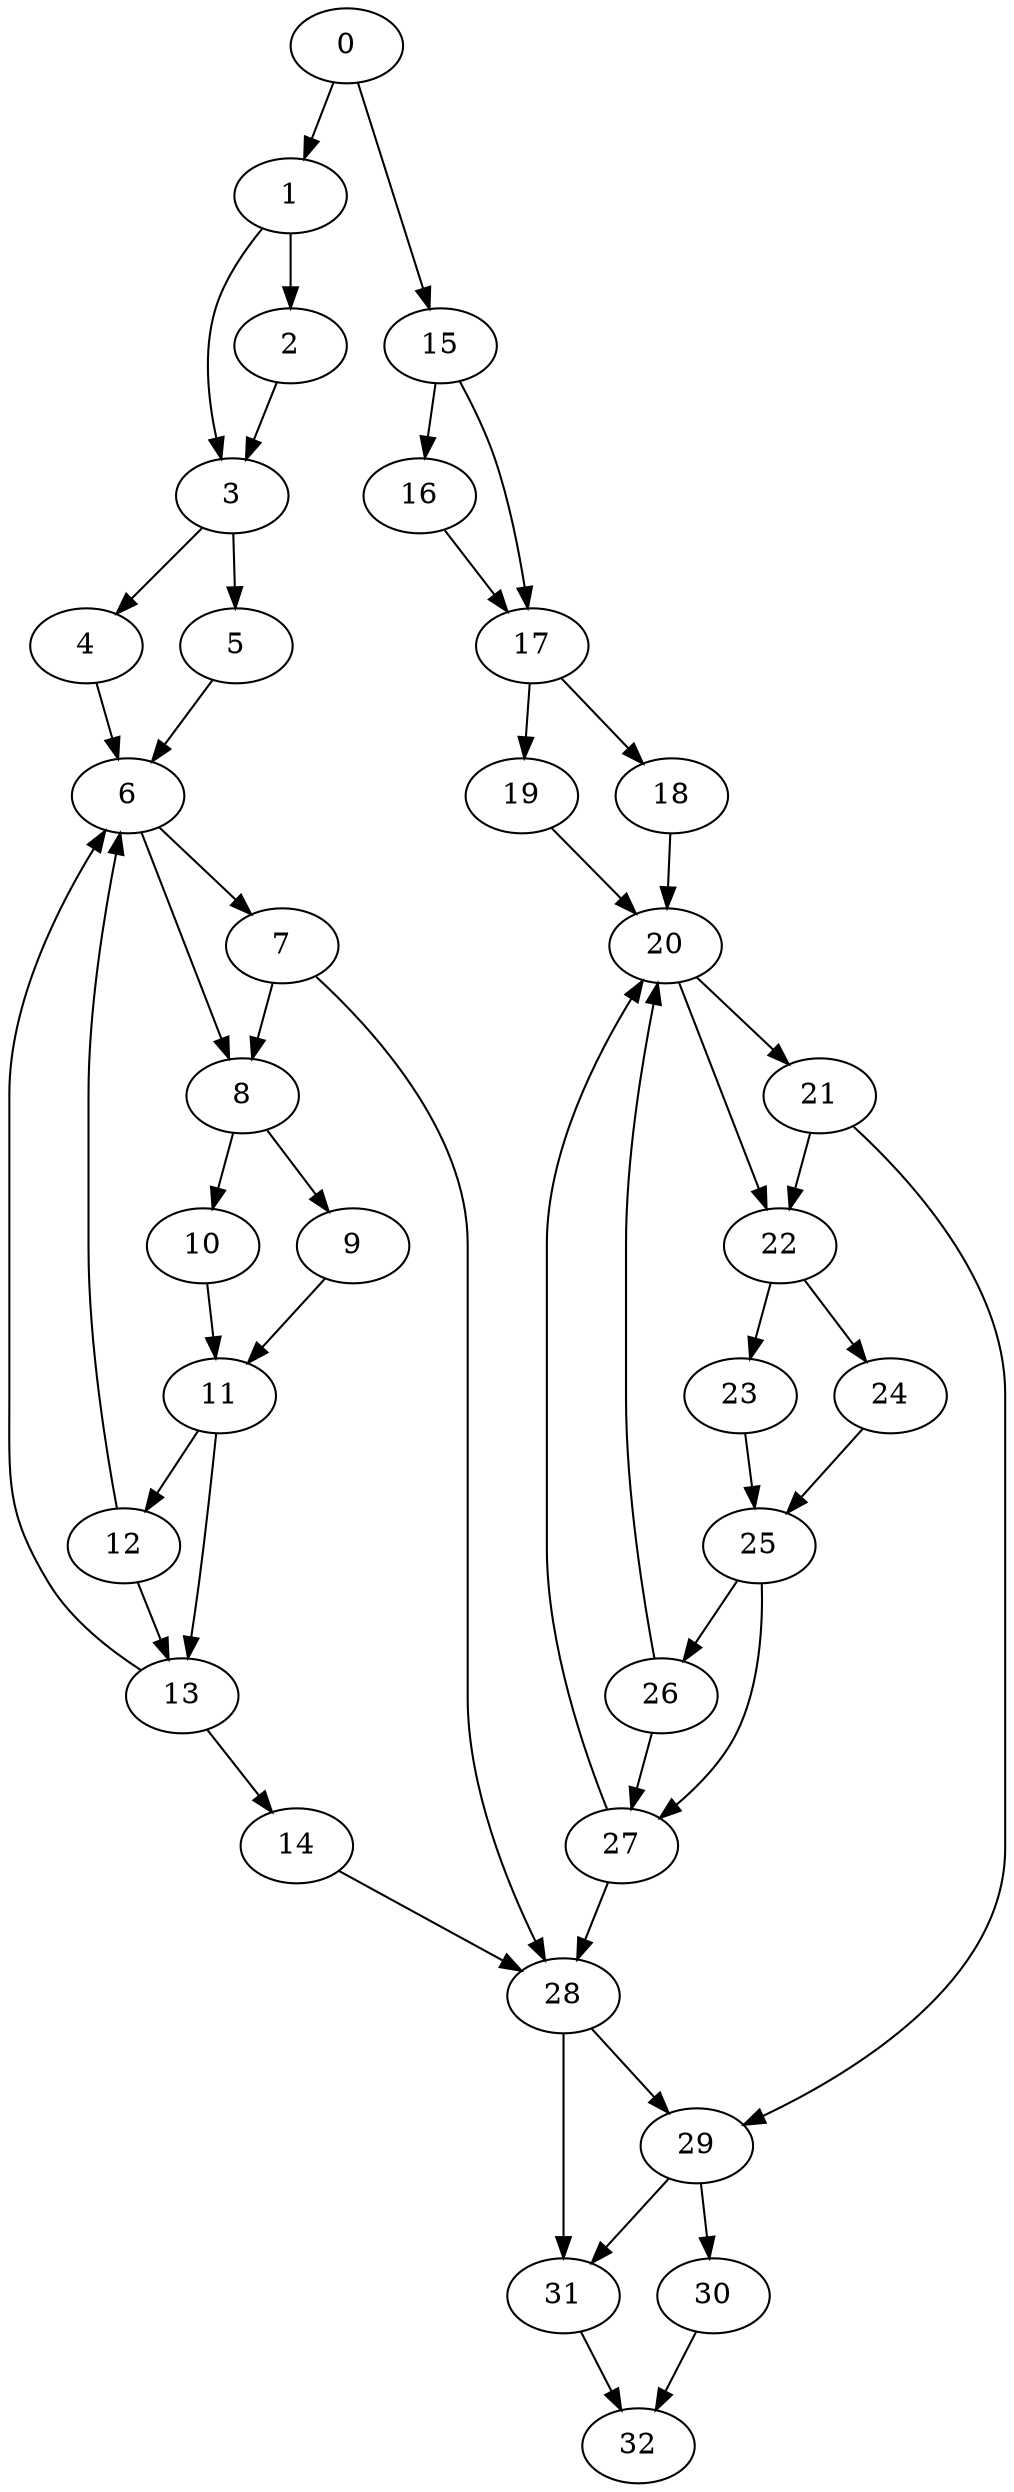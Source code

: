 digraph {
	0
	1
	2
	3
	4
	5
	6
	7
	8
	9
	10
	11
	12
	13
	14
	15
	16
	17
	18
	19
	20
	21
	22
	23
	24
	25
	26
	27
	28
	29
	30
	31
	32
	11 -> 12
	0 -> 15
	15 -> 16
	20 -> 22
	21 -> 22
	25 -> 27
	26 -> 27
	4 -> 6
	5 -> 6
	12 -> 6
	13 -> 6
	8 -> 9
	20 -> 21
	22 -> 24
	29 -> 30
	7 -> 8
	6 -> 8
	8 -> 10
	9 -> 11
	10 -> 11
	13 -> 14
	17 -> 19
	25 -> 26
	3 -> 5
	11 -> 13
	12 -> 13
	27 -> 20
	18 -> 20
	19 -> 20
	26 -> 20
	22 -> 23
	28 -> 31
	29 -> 31
	21 -> 29
	28 -> 29
	0 -> 1
	1 -> 2
	3 -> 4
	6 -> 7
	15 -> 17
	16 -> 17
	17 -> 18
	30 -> 32
	31 -> 32
	1 -> 3
	2 -> 3
	23 -> 25
	24 -> 25
	14 -> 28
	27 -> 28
	7 -> 28
}
